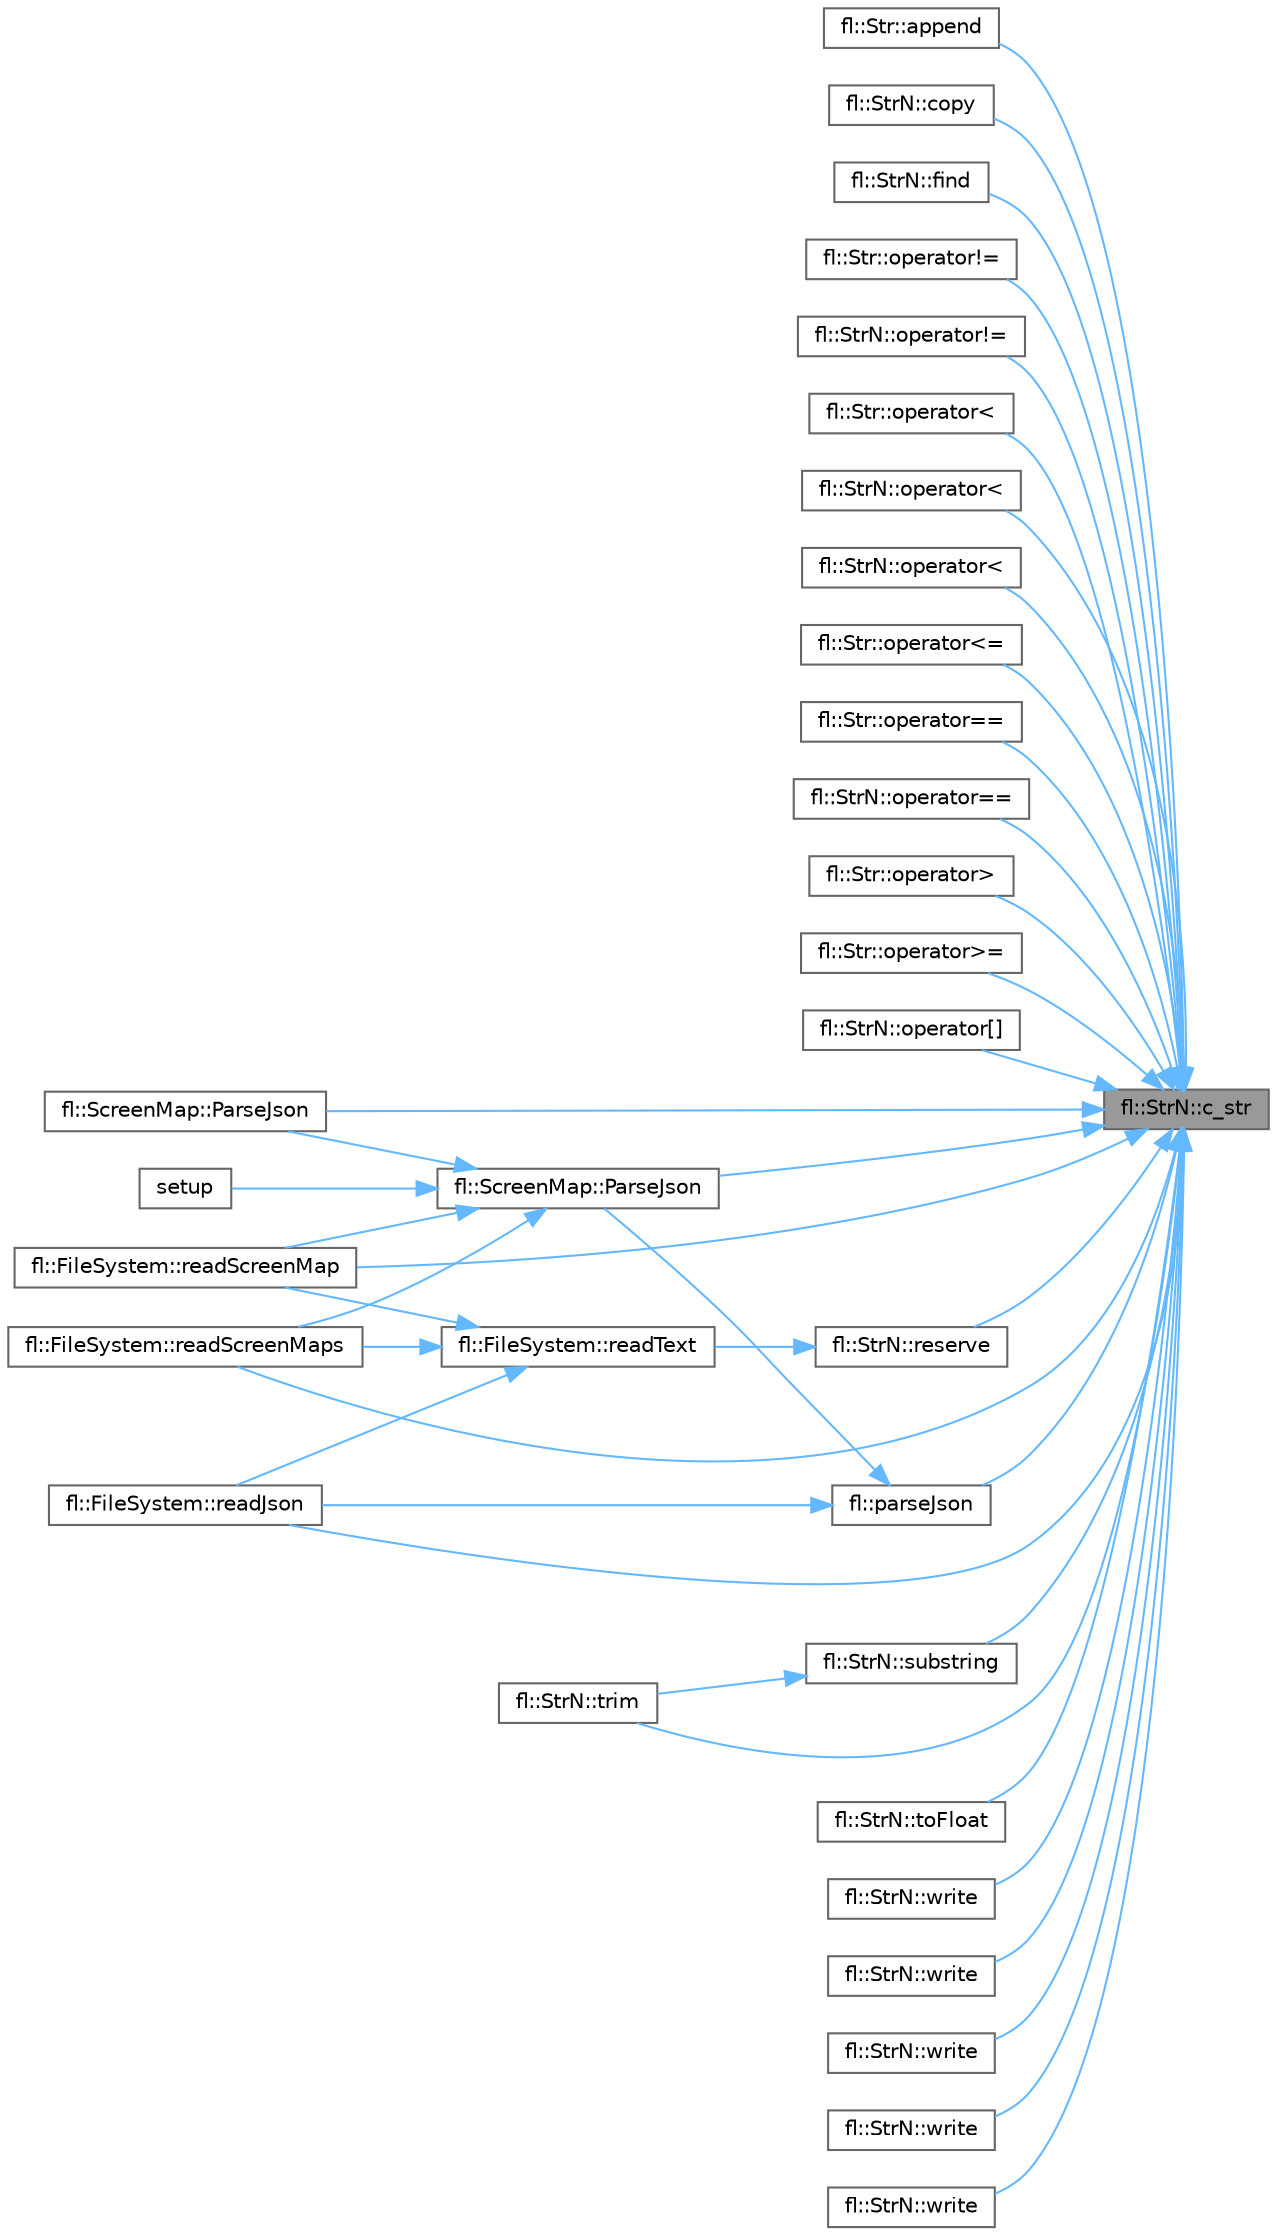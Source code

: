 digraph "fl::StrN::c_str"
{
 // LATEX_PDF_SIZE
  bgcolor="transparent";
  edge [fontname=Helvetica,fontsize=10,labelfontname=Helvetica,labelfontsize=10];
  node [fontname=Helvetica,fontsize=10,shape=box,height=0.2,width=0.4];
  rankdir="RL";
  Node1 [id="Node000001",label="fl::StrN::c_str",height=0.2,width=0.4,color="gray40", fillcolor="grey60", style="filled", fontcolor="black",tooltip=" "];
  Node1 -> Node2 [id="edge1_Node000001_Node000002",dir="back",color="steelblue1",style="solid",tooltip=" "];
  Node2 [id="Node000002",label="fl::Str::append",height=0.2,width=0.4,color="grey40", fillcolor="white", style="filled",URL="$d2/d24/classfl_1_1_str_ab8f0196e70f41a22690bf7cea76cc8fa.html#ab8f0196e70f41a22690bf7cea76cc8fa",tooltip=" "];
  Node1 -> Node3 [id="edge2_Node000001_Node000003",dir="back",color="steelblue1",style="solid",tooltip=" "];
  Node3 [id="Node000003",label="fl::StrN::copy",height=0.2,width=0.4,color="grey40", fillcolor="white", style="filled",URL="$dc/d96/classfl_1_1_str_n_a143172b1ced4107efd80e9484d2cefdd.html#a143172b1ced4107efd80e9484d2cefdd",tooltip=" "];
  Node1 -> Node4 [id="edge3_Node000001_Node000004",dir="back",color="steelblue1",style="solid",tooltip=" "];
  Node4 [id="Node000004",label="fl::StrN::find",height=0.2,width=0.4,color="grey40", fillcolor="white", style="filled",URL="$dc/d96/classfl_1_1_str_n_a5e6f222f3bc9ef18683a5b8ad0bb0bfd.html#a5e6f222f3bc9ef18683a5b8ad0bb0bfd",tooltip=" "];
  Node1 -> Node5 [id="edge4_Node000001_Node000005",dir="back",color="steelblue1",style="solid",tooltip=" "];
  Node5 [id="Node000005",label="fl::Str::operator!=",height=0.2,width=0.4,color="grey40", fillcolor="white", style="filled",URL="$d2/d24/classfl_1_1_str_a47f76301637e2c3336419a359b9a2bdf.html#a47f76301637e2c3336419a359b9a2bdf",tooltip=" "];
  Node1 -> Node6 [id="edge5_Node000001_Node000006",dir="back",color="steelblue1",style="solid",tooltip=" "];
  Node6 [id="Node000006",label="fl::StrN::operator!=",height=0.2,width=0.4,color="grey40", fillcolor="white", style="filled",URL="$dc/d96/classfl_1_1_str_n_a5fcc93d5888e587c49356ef08a81f1c2.html#a5fcc93d5888e587c49356ef08a81f1c2",tooltip=" "];
  Node1 -> Node7 [id="edge6_Node000001_Node000007",dir="back",color="steelblue1",style="solid",tooltip=" "];
  Node7 [id="Node000007",label="fl::Str::operator\<",height=0.2,width=0.4,color="grey40", fillcolor="white", style="filled",URL="$d2/d24/classfl_1_1_str_a5c1464220b832480a2708cf563aeaccd.html#a5c1464220b832480a2708cf563aeaccd",tooltip=" "];
  Node1 -> Node8 [id="edge7_Node000001_Node000008",dir="back",color="steelblue1",style="solid",tooltip=" "];
  Node8 [id="Node000008",label="fl::StrN::operator\<",height=0.2,width=0.4,color="grey40", fillcolor="white", style="filled",URL="$dc/d96/classfl_1_1_str_n_a1551ed6ea88e0690125d9829b635a0d8.html#a1551ed6ea88e0690125d9829b635a0d8",tooltip=" "];
  Node1 -> Node9 [id="edge8_Node000001_Node000009",dir="back",color="steelblue1",style="solid",tooltip=" "];
  Node9 [id="Node000009",label="fl::StrN::operator\<",height=0.2,width=0.4,color="grey40", fillcolor="white", style="filled",URL="$dc/d96/classfl_1_1_str_n_afb33dfba321459b4b7c8bf94a7f52c47.html#afb33dfba321459b4b7c8bf94a7f52c47",tooltip=" "];
  Node1 -> Node10 [id="edge9_Node000001_Node000010",dir="back",color="steelblue1",style="solid",tooltip=" "];
  Node10 [id="Node000010",label="fl::Str::operator\<=",height=0.2,width=0.4,color="grey40", fillcolor="white", style="filled",URL="$d2/d24/classfl_1_1_str_aa4c5027001d59b01fdfb6d261df6fc7b.html#aa4c5027001d59b01fdfb6d261df6fc7b",tooltip=" "];
  Node1 -> Node11 [id="edge10_Node000001_Node000011",dir="back",color="steelblue1",style="solid",tooltip=" "];
  Node11 [id="Node000011",label="fl::Str::operator==",height=0.2,width=0.4,color="grey40", fillcolor="white", style="filled",URL="$d2/d24/classfl_1_1_str_a28adf40ca34e3f18bf04f66b32f85c48.html#a28adf40ca34e3f18bf04f66b32f85c48",tooltip=" "];
  Node1 -> Node12 [id="edge11_Node000001_Node000012",dir="back",color="steelblue1",style="solid",tooltip=" "];
  Node12 [id="Node000012",label="fl::StrN::operator==",height=0.2,width=0.4,color="grey40", fillcolor="white", style="filled",URL="$dc/d96/classfl_1_1_str_n_ac89f5f965af7b632eaa22452e4e7179d.html#ac89f5f965af7b632eaa22452e4e7179d",tooltip=" "];
  Node1 -> Node13 [id="edge12_Node000001_Node000013",dir="back",color="steelblue1",style="solid",tooltip=" "];
  Node13 [id="Node000013",label="fl::Str::operator\>",height=0.2,width=0.4,color="grey40", fillcolor="white", style="filled",URL="$d2/d24/classfl_1_1_str_a95e3e6cacaeacd67bbfd73ed4f59e41c.html#a95e3e6cacaeacd67bbfd73ed4f59e41c",tooltip=" "];
  Node1 -> Node14 [id="edge13_Node000001_Node000014",dir="back",color="steelblue1",style="solid",tooltip=" "];
  Node14 [id="Node000014",label="fl::Str::operator\>=",height=0.2,width=0.4,color="grey40", fillcolor="white", style="filled",URL="$d2/d24/classfl_1_1_str_aaf944600806bb9d972b7fc65e9f4ecec.html#aaf944600806bb9d972b7fc65e9f4ecec",tooltip=" "];
  Node1 -> Node15 [id="edge14_Node000001_Node000015",dir="back",color="steelblue1",style="solid",tooltip=" "];
  Node15 [id="Node000015",label="fl::StrN::operator[]",height=0.2,width=0.4,color="grey40", fillcolor="white", style="filled",URL="$dc/d96/classfl_1_1_str_n_aa858009d4782a4fc06e041581d09bd2d.html#aa858009d4782a4fc06e041581d09bd2d",tooltip=" "];
  Node1 -> Node16 [id="edge15_Node000001_Node000016",dir="back",color="steelblue1",style="solid",tooltip=" "];
  Node16 [id="Node000016",label="fl::ScreenMap::ParseJson",height=0.2,width=0.4,color="grey40", fillcolor="white", style="filled",URL="$d2/d78/classfl_1_1_screen_map_a01e5310537235df9e8dc911692339a9b.html#a01e5310537235df9e8dc911692339a9b",tooltip=" "];
  Node1 -> Node17 [id="edge16_Node000001_Node000017",dir="back",color="steelblue1",style="solid",tooltip=" "];
  Node17 [id="Node000017",label="fl::ScreenMap::ParseJson",height=0.2,width=0.4,color="grey40", fillcolor="white", style="filled",URL="$d2/d78/classfl_1_1_screen_map_a9f8cd0b572681ab80ae7a5f781957279.html#a9f8cd0b572681ab80ae7a5f781957279",tooltip=" "];
  Node17 -> Node16 [id="edge17_Node000017_Node000016",dir="back",color="steelblue1",style="solid",tooltip=" "];
  Node17 -> Node18 [id="edge18_Node000017_Node000018",dir="back",color="steelblue1",style="solid",tooltip=" "];
  Node18 [id="Node000018",label="fl::FileSystem::readScreenMap",height=0.2,width=0.4,color="grey40", fillcolor="white", style="filled",URL="$df/d37/classfl_1_1_file_system_a456623ea357257e417994ecb4daf7408.html#a456623ea357257e417994ecb4daf7408",tooltip=" "];
  Node17 -> Node19 [id="edge19_Node000017_Node000019",dir="back",color="steelblue1",style="solid",tooltip=" "];
  Node19 [id="Node000019",label="fl::FileSystem::readScreenMaps",height=0.2,width=0.4,color="grey40", fillcolor="white", style="filled",URL="$df/d37/classfl_1_1_file_system_a65df0d1c647d87b65a58e66e630b071d.html#a65df0d1c647d87b65a58e66e630b071d",tooltip=" "];
  Node17 -> Node20 [id="edge20_Node000017_Node000020",dir="back",color="steelblue1",style="solid",tooltip=" "];
  Node20 [id="Node000020",label="setup",height=0.2,width=0.4,color="grey40", fillcolor="white", style="filled",URL="$d1/ddb/_chromancer_8ino_a4fc01d736fe50cf5b977f755b675f11d.html#a4fc01d736fe50cf5b977f755b675f11d",tooltip=" "];
  Node1 -> Node21 [id="edge21_Node000001_Node000021",dir="back",color="steelblue1",style="solid",tooltip=" "];
  Node21 [id="Node000021",label="fl::parseJson",height=0.2,width=0.4,color="grey40", fillcolor="white", style="filled",URL="$d4/d36/namespacefl_a2cd426a3d9c9d79c491b313912f3bcc0.html#a2cd426a3d9c9d79c491b313912f3bcc0",tooltip=" "];
  Node21 -> Node17 [id="edge22_Node000021_Node000017",dir="back",color="steelblue1",style="solid",tooltip=" "];
  Node21 -> Node22 [id="edge23_Node000021_Node000022",dir="back",color="steelblue1",style="solid",tooltip=" "];
  Node22 [id="Node000022",label="fl::FileSystem::readJson",height=0.2,width=0.4,color="grey40", fillcolor="white", style="filled",URL="$df/d37/classfl_1_1_file_system_a88cf3b9e800613fb6086a90037b43297.html#a88cf3b9e800613fb6086a90037b43297",tooltip=" "];
  Node1 -> Node22 [id="edge24_Node000001_Node000022",dir="back",color="steelblue1",style="solid",tooltip=" "];
  Node1 -> Node18 [id="edge25_Node000001_Node000018",dir="back",color="steelblue1",style="solid",tooltip=" "];
  Node1 -> Node19 [id="edge26_Node000001_Node000019",dir="back",color="steelblue1",style="solid",tooltip=" "];
  Node1 -> Node23 [id="edge27_Node000001_Node000023",dir="back",color="steelblue1",style="solid",tooltip=" "];
  Node23 [id="Node000023",label="fl::StrN::reserve",height=0.2,width=0.4,color="grey40", fillcolor="white", style="filled",URL="$dc/d96/classfl_1_1_str_n_ad6657ab909ff44f8cce48cf6083190c7.html#ad6657ab909ff44f8cce48cf6083190c7",tooltip=" "];
  Node23 -> Node24 [id="edge28_Node000023_Node000024",dir="back",color="steelblue1",style="solid",tooltip=" "];
  Node24 [id="Node000024",label="fl::FileSystem::readText",height=0.2,width=0.4,color="grey40", fillcolor="white", style="filled",URL="$df/d37/classfl_1_1_file_system_a82a9d7df7ecee5b816624186ac493bb6.html#a82a9d7df7ecee5b816624186ac493bb6",tooltip=" "];
  Node24 -> Node22 [id="edge29_Node000024_Node000022",dir="back",color="steelblue1",style="solid",tooltip=" "];
  Node24 -> Node18 [id="edge30_Node000024_Node000018",dir="back",color="steelblue1",style="solid",tooltip=" "];
  Node24 -> Node19 [id="edge31_Node000024_Node000019",dir="back",color="steelblue1",style="solid",tooltip=" "];
  Node1 -> Node25 [id="edge32_Node000001_Node000025",dir="back",color="steelblue1",style="solid",tooltip=" "];
  Node25 [id="Node000025",label="fl::StrN::substring",height=0.2,width=0.4,color="grey40", fillcolor="white", style="filled",URL="$dc/d96/classfl_1_1_str_n_a12b22d1807a3dcaedeb7e8920d0854b4.html#a12b22d1807a3dcaedeb7e8920d0854b4",tooltip=" "];
  Node25 -> Node26 [id="edge33_Node000025_Node000026",dir="back",color="steelblue1",style="solid",tooltip=" "];
  Node26 [id="Node000026",label="fl::StrN::trim",height=0.2,width=0.4,color="grey40", fillcolor="white", style="filled",URL="$dc/d96/classfl_1_1_str_n_aafcfa50cdae5aa91c45d0d98c01f265d.html#aafcfa50cdae5aa91c45d0d98c01f265d",tooltip=" "];
  Node1 -> Node27 [id="edge34_Node000001_Node000027",dir="back",color="steelblue1",style="solid",tooltip=" "];
  Node27 [id="Node000027",label="fl::StrN::toFloat",height=0.2,width=0.4,color="grey40", fillcolor="white", style="filled",URL="$dc/d96/classfl_1_1_str_n_ada1fdbf136adbc7c46b658a28f3b058a.html#ada1fdbf136adbc7c46b658a28f3b058a",tooltip=" "];
  Node1 -> Node26 [id="edge35_Node000001_Node000026",dir="back",color="steelblue1",style="solid",tooltip=" "];
  Node1 -> Node28 [id="edge36_Node000001_Node000028",dir="back",color="steelblue1",style="solid",tooltip=" "];
  Node28 [id="Node000028",label="fl::StrN::write",height=0.2,width=0.4,color="grey40", fillcolor="white", style="filled",URL="$dc/d96/classfl_1_1_str_n_ae8a02850221c9b9c19bae0b1aa293d1a.html#ae8a02850221c9b9c19bae0b1aa293d1a",tooltip=" "];
  Node1 -> Node29 [id="edge37_Node000001_Node000029",dir="back",color="steelblue1",style="solid",tooltip=" "];
  Node29 [id="Node000029",label="fl::StrN::write",height=0.2,width=0.4,color="grey40", fillcolor="white", style="filled",URL="$dc/d96/classfl_1_1_str_n_ac15fe63535c140330dc642f14a37c75e.html#ac15fe63535c140330dc642f14a37c75e",tooltip=" "];
  Node1 -> Node30 [id="edge38_Node000001_Node000030",dir="back",color="steelblue1",style="solid",tooltip=" "];
  Node30 [id="Node000030",label="fl::StrN::write",height=0.2,width=0.4,color="grey40", fillcolor="white", style="filled",URL="$dc/d96/classfl_1_1_str_n_a452e5a4069afb93ada694dfc2e929ef7.html#a452e5a4069afb93ada694dfc2e929ef7",tooltip=" "];
  Node1 -> Node31 [id="edge39_Node000001_Node000031",dir="back",color="steelblue1",style="solid",tooltip=" "];
  Node31 [id="Node000031",label="fl::StrN::write",height=0.2,width=0.4,color="grey40", fillcolor="white", style="filled",URL="$dc/d96/classfl_1_1_str_n_a32e001ede143c2c32b59f00f95cf5eb7.html#a32e001ede143c2c32b59f00f95cf5eb7",tooltip=" "];
  Node1 -> Node32 [id="edge40_Node000001_Node000032",dir="back",color="steelblue1",style="solid",tooltip=" "];
  Node32 [id="Node000032",label="fl::StrN::write",height=0.2,width=0.4,color="grey40", fillcolor="white", style="filled",URL="$dc/d96/classfl_1_1_str_n_ac5a54b78b9111d43f66bab42ba38a017.html#ac5a54b78b9111d43f66bab42ba38a017",tooltip=" "];
}
